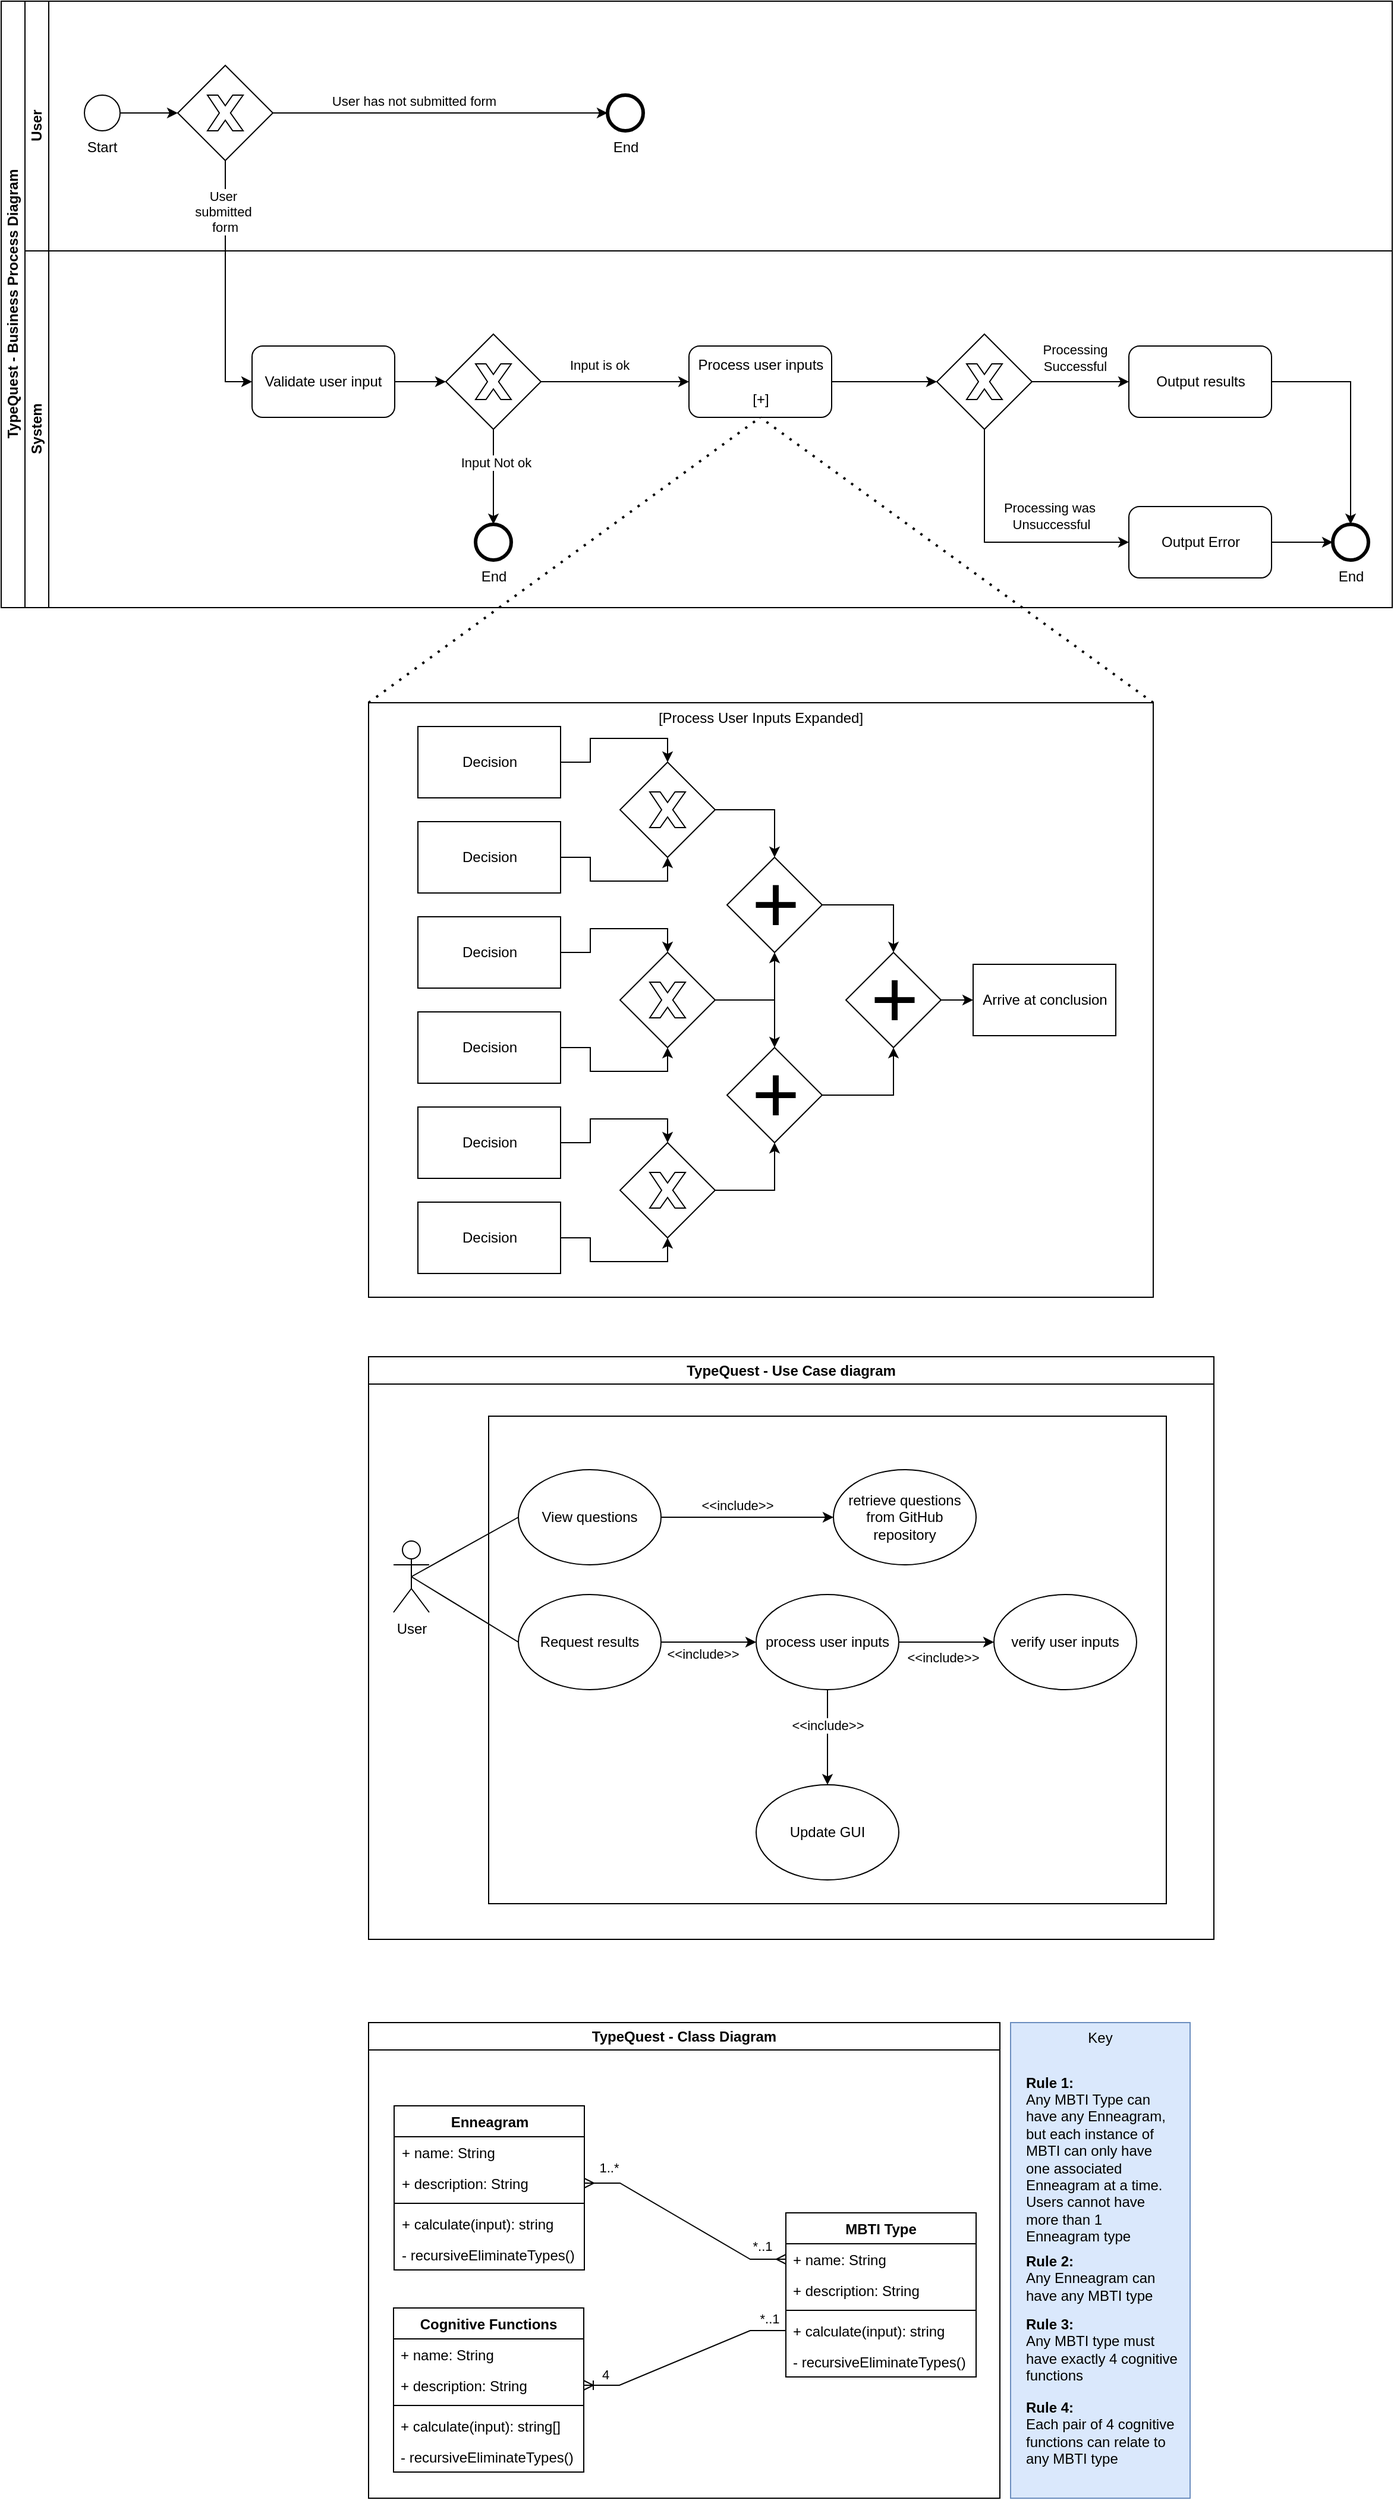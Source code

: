 <mxfile version="24.8.3">
  <diagram name="Page-1" id="dynuYBLnc_7g-2DghAgq">
    <mxGraphModel dx="1895" dy="1031" grid="1" gridSize="10" guides="1" tooltips="1" connect="1" arrows="1" fold="1" page="1" pageScale="1" pageWidth="827" pageHeight="1169" math="0" shadow="0">
      <root>
        <mxCell id="0" />
        <mxCell id="1" parent="0" />
        <mxCell id="n8brzZh167pFlXIu-bxO-152" value="&lt;div&gt;&lt;br&gt;&lt;/div&gt;" style="rounded=0;whiteSpace=wrap;html=1;" vertex="1" parent="1">
          <mxGeometry x="450" y="2000" width="570" height="410" as="geometry" />
        </mxCell>
        <mxCell id="n8brzZh167pFlXIu-bxO-62" value="TypeQuest - Business Process Diagram" style="swimlane;childLayout=stackLayout;resizeParent=1;resizeParentMax=0;horizontal=0;startSize=20;horizontalStack=0;html=1;" vertex="1" parent="1">
          <mxGeometry x="40" y="810" width="1170" height="510" as="geometry" />
        </mxCell>
        <mxCell id="n8brzZh167pFlXIu-bxO-63" value="User" style="swimlane;startSize=20;horizontal=0;html=1;" vertex="1" parent="n8brzZh167pFlXIu-bxO-62">
          <mxGeometry x="20" width="1150" height="210" as="geometry" />
        </mxCell>
        <mxCell id="n8brzZh167pFlXIu-bxO-73" style="edgeStyle=orthogonalEdgeStyle;rounded=0;orthogonalLoop=1;jettySize=auto;html=1;entryX=0;entryY=0.5;entryDx=0;entryDy=0;" edge="1" parent="n8brzZh167pFlXIu-bxO-63" source="n8brzZh167pFlXIu-bxO-66" target="n8brzZh167pFlXIu-bxO-68">
          <mxGeometry relative="1" as="geometry" />
        </mxCell>
        <mxCell id="n8brzZh167pFlXIu-bxO-66" value="&lt;div&gt;&lt;br&gt;&lt;/div&gt;&lt;div&gt;&lt;br&gt;&lt;/div&gt;&lt;div&gt;&lt;br&gt;&lt;/div&gt;&lt;div&gt;&lt;br&gt;&lt;/div&gt;&lt;div&gt;Start&lt;/div&gt;" style="ellipse;whiteSpace=wrap;html=1;aspect=fixed;perimeterSpacing=0;" vertex="1" parent="n8brzZh167pFlXIu-bxO-63">
          <mxGeometry x="50" y="79" width="30" height="30" as="geometry" />
        </mxCell>
        <mxCell id="n8brzZh167pFlXIu-bxO-70" value="" style="group" vertex="1" connectable="0" parent="n8brzZh167pFlXIu-bxO-63">
          <mxGeometry x="128.5" y="54" width="80" height="80" as="geometry" />
        </mxCell>
        <mxCell id="n8brzZh167pFlXIu-bxO-68" value="" style="rhombus;whiteSpace=wrap;html=1;" vertex="1" parent="n8brzZh167pFlXIu-bxO-70">
          <mxGeometry width="80" height="80" as="geometry" />
        </mxCell>
        <mxCell id="n8brzZh167pFlXIu-bxO-69" value="" style="verticalLabelPosition=bottom;verticalAlign=top;html=1;shape=mxgraph.basic.x" vertex="1" parent="n8brzZh167pFlXIu-bxO-70">
          <mxGeometry x="25" y="25" width="30" height="30" as="geometry" />
        </mxCell>
        <mxCell id="n8brzZh167pFlXIu-bxO-74" value="End" style="points=[[0.145,0.145,0],[0.5,0,0],[0.855,0.145,0],[1,0.5,0],[0.855,0.855,0],[0.5,1,0],[0.145,0.855,0],[0,0.5,0]];shape=mxgraph.bpmn.event;html=1;verticalLabelPosition=bottom;labelBackgroundColor=#ffffff;verticalAlign=top;align=center;perimeter=ellipsePerimeter;outlineConnect=0;aspect=fixed;outline=end;symbol=terminate2;" vertex="1" parent="n8brzZh167pFlXIu-bxO-63">
          <mxGeometry x="490" y="79" width="30" height="30" as="geometry" />
        </mxCell>
        <mxCell id="n8brzZh167pFlXIu-bxO-75" style="edgeStyle=orthogonalEdgeStyle;rounded=0;orthogonalLoop=1;jettySize=auto;html=1;entryX=0;entryY=0.5;entryDx=0;entryDy=0;entryPerimeter=0;" edge="1" parent="n8brzZh167pFlXIu-bxO-63" source="n8brzZh167pFlXIu-bxO-68" target="n8brzZh167pFlXIu-bxO-74">
          <mxGeometry relative="1" as="geometry" />
        </mxCell>
        <mxCell id="n8brzZh167pFlXIu-bxO-76" value="User has not submitted form" style="edgeLabel;html=1;align=center;verticalAlign=middle;resizable=0;points=[];" vertex="1" connectable="0" parent="n8brzZh167pFlXIu-bxO-75">
          <mxGeometry x="-0.807" y="3" relative="1" as="geometry">
            <mxPoint x="91" y="-7" as="offset" />
          </mxGeometry>
        </mxCell>
        <mxCell id="n8brzZh167pFlXIu-bxO-64" value="System" style="swimlane;startSize=20;horizontal=0;html=1;" vertex="1" parent="n8brzZh167pFlXIu-bxO-62">
          <mxGeometry x="20" y="210" width="1150" height="300" as="geometry" />
        </mxCell>
        <mxCell id="n8brzZh167pFlXIu-bxO-142" style="edgeStyle=orthogonalEdgeStyle;rounded=0;orthogonalLoop=1;jettySize=auto;html=1;entryX=0;entryY=0.5;entryDx=0;entryDy=0;" edge="1" parent="n8brzZh167pFlXIu-bxO-64" source="n8brzZh167pFlXIu-bxO-120" target="n8brzZh167pFlXIu-bxO-140">
          <mxGeometry relative="1" as="geometry" />
        </mxCell>
        <mxCell id="n8brzZh167pFlXIu-bxO-120" value="&lt;div&gt;Process user inputs&lt;/div&gt;&lt;div&gt;&lt;br&gt;&lt;/div&gt;&lt;div&gt;[+]&lt;/div&gt;" style="rounded=1;whiteSpace=wrap;html=1;" vertex="1" parent="n8brzZh167pFlXIu-bxO-64">
          <mxGeometry x="558.5" y="80" width="120" height="60" as="geometry" />
        </mxCell>
        <mxCell id="n8brzZh167pFlXIu-bxO-123" value="Output results" style="rounded=1;whiteSpace=wrap;html=1;" vertex="1" parent="n8brzZh167pFlXIu-bxO-64">
          <mxGeometry x="928.5" y="80" width="120" height="60" as="geometry" />
        </mxCell>
        <mxCell id="n8brzZh167pFlXIu-bxO-125" value="End" style="points=[[0.145,0.145,0],[0.5,0,0],[0.855,0.145,0],[1,0.5,0],[0.855,0.855,0],[0.5,1,0],[0.145,0.855,0],[0,0.5,0]];shape=mxgraph.bpmn.event;html=1;verticalLabelPosition=bottom;labelBackgroundColor=#ffffff;verticalAlign=top;align=center;perimeter=ellipsePerimeter;outlineConnect=0;aspect=fixed;outline=end;symbol=terminate2;" vertex="1" parent="n8brzZh167pFlXIu-bxO-64">
          <mxGeometry x="1100" y="230" width="30" height="30" as="geometry" />
        </mxCell>
        <mxCell id="n8brzZh167pFlXIu-bxO-126" style="edgeStyle=orthogonalEdgeStyle;rounded=0;orthogonalLoop=1;jettySize=auto;html=1;entryX=0.5;entryY=0;entryDx=0;entryDy=0;entryPerimeter=0;" edge="1" parent="n8brzZh167pFlXIu-bxO-64" source="n8brzZh167pFlXIu-bxO-123" target="n8brzZh167pFlXIu-bxO-125">
          <mxGeometry relative="1" as="geometry" />
        </mxCell>
        <mxCell id="n8brzZh167pFlXIu-bxO-132" style="edgeStyle=orthogonalEdgeStyle;rounded=0;orthogonalLoop=1;jettySize=auto;html=1;entryX=0;entryY=0.5;entryDx=0;entryDy=0;" edge="1" parent="n8brzZh167pFlXIu-bxO-64" source="n8brzZh167pFlXIu-bxO-128" target="n8brzZh167pFlXIu-bxO-130">
          <mxGeometry relative="1" as="geometry" />
        </mxCell>
        <mxCell id="n8brzZh167pFlXIu-bxO-128" value="Validate user input" style="rounded=1;whiteSpace=wrap;html=1;" vertex="1" parent="n8brzZh167pFlXIu-bxO-64">
          <mxGeometry x="191" y="80" width="120" height="60" as="geometry" />
        </mxCell>
        <mxCell id="n8brzZh167pFlXIu-bxO-129" value="" style="group" vertex="1" connectable="0" parent="n8brzZh167pFlXIu-bxO-64">
          <mxGeometry x="354" y="70" width="80" height="80" as="geometry" />
        </mxCell>
        <mxCell id="n8brzZh167pFlXIu-bxO-130" value="" style="rhombus;whiteSpace=wrap;html=1;" vertex="1" parent="n8brzZh167pFlXIu-bxO-129">
          <mxGeometry width="80" height="80" as="geometry" />
        </mxCell>
        <mxCell id="n8brzZh167pFlXIu-bxO-131" value="" style="verticalLabelPosition=bottom;verticalAlign=top;html=1;shape=mxgraph.basic.x" vertex="1" parent="n8brzZh167pFlXIu-bxO-129">
          <mxGeometry x="25" y="25" width="30" height="30" as="geometry" />
        </mxCell>
        <mxCell id="n8brzZh167pFlXIu-bxO-134" value="End" style="points=[[0.145,0.145,0],[0.5,0,0],[0.855,0.145,0],[1,0.5,0],[0.855,0.855,0],[0.5,1,0],[0.145,0.855,0],[0,0.5,0]];shape=mxgraph.bpmn.event;html=1;verticalLabelPosition=bottom;labelBackgroundColor=#ffffff;verticalAlign=top;align=center;perimeter=ellipsePerimeter;outlineConnect=0;aspect=fixed;outline=end;symbol=terminate2;" vertex="1" parent="n8brzZh167pFlXIu-bxO-64">
          <mxGeometry x="379" y="230" width="30" height="30" as="geometry" />
        </mxCell>
        <mxCell id="n8brzZh167pFlXIu-bxO-135" style="edgeStyle=orthogonalEdgeStyle;rounded=0;orthogonalLoop=1;jettySize=auto;html=1;entryX=0.5;entryY=0;entryDx=0;entryDy=0;entryPerimeter=0;" edge="1" parent="n8brzZh167pFlXIu-bxO-64" source="n8brzZh167pFlXIu-bxO-130" target="n8brzZh167pFlXIu-bxO-134">
          <mxGeometry relative="1" as="geometry" />
        </mxCell>
        <mxCell id="n8brzZh167pFlXIu-bxO-136" value="Input Not ok" style="edgeLabel;html=1;align=center;verticalAlign=middle;resizable=0;points=[];" vertex="1" connectable="0" parent="n8brzZh167pFlXIu-bxO-135">
          <mxGeometry x="-0.317" y="2" relative="1" as="geometry">
            <mxPoint as="offset" />
          </mxGeometry>
        </mxCell>
        <mxCell id="n8brzZh167pFlXIu-bxO-137" style="edgeStyle=orthogonalEdgeStyle;rounded=0;orthogonalLoop=1;jettySize=auto;html=1;entryX=0;entryY=0.5;entryDx=0;entryDy=0;" edge="1" parent="n8brzZh167pFlXIu-bxO-64" source="n8brzZh167pFlXIu-bxO-130" target="n8brzZh167pFlXIu-bxO-120">
          <mxGeometry relative="1" as="geometry" />
        </mxCell>
        <mxCell id="n8brzZh167pFlXIu-bxO-138" value="Input is ok" style="edgeLabel;html=1;align=center;verticalAlign=middle;resizable=0;points=[];" vertex="1" connectable="0" parent="n8brzZh167pFlXIu-bxO-137">
          <mxGeometry x="-0.532" y="-2" relative="1" as="geometry">
            <mxPoint x="20" y="-16" as="offset" />
          </mxGeometry>
        </mxCell>
        <mxCell id="n8brzZh167pFlXIu-bxO-139" value="" style="group" vertex="1" connectable="0" parent="n8brzZh167pFlXIu-bxO-64">
          <mxGeometry x="767" y="70" width="80" height="80" as="geometry" />
        </mxCell>
        <mxCell id="n8brzZh167pFlXIu-bxO-140" value="" style="rhombus;whiteSpace=wrap;html=1;" vertex="1" parent="n8brzZh167pFlXIu-bxO-139">
          <mxGeometry width="80" height="80" as="geometry" />
        </mxCell>
        <mxCell id="n8brzZh167pFlXIu-bxO-141" value="" style="verticalLabelPosition=bottom;verticalAlign=top;html=1;shape=mxgraph.basic.x" vertex="1" parent="n8brzZh167pFlXIu-bxO-139">
          <mxGeometry x="25" y="25" width="30" height="30" as="geometry" />
        </mxCell>
        <mxCell id="n8brzZh167pFlXIu-bxO-143" style="edgeStyle=orthogonalEdgeStyle;rounded=0;orthogonalLoop=1;jettySize=auto;html=1;entryX=0;entryY=0.5;entryDx=0;entryDy=0;" edge="1" parent="n8brzZh167pFlXIu-bxO-64" source="n8brzZh167pFlXIu-bxO-140" target="n8brzZh167pFlXIu-bxO-123">
          <mxGeometry relative="1" as="geometry" />
        </mxCell>
        <mxCell id="n8brzZh167pFlXIu-bxO-148" value="&lt;div&gt;Processing&lt;/div&gt;Successful" style="edgeLabel;html=1;align=center;verticalAlign=middle;resizable=0;points=[];" vertex="1" connectable="0" parent="n8brzZh167pFlXIu-bxO-143">
          <mxGeometry x="-0.194" relative="1" as="geometry">
            <mxPoint x="3" y="-20" as="offset" />
          </mxGeometry>
        </mxCell>
        <mxCell id="n8brzZh167pFlXIu-bxO-145" value="Output Error" style="rounded=1;whiteSpace=wrap;html=1;" vertex="1" parent="n8brzZh167pFlXIu-bxO-64">
          <mxGeometry x="928.5" y="215" width="120" height="60" as="geometry" />
        </mxCell>
        <mxCell id="n8brzZh167pFlXIu-bxO-146" style="edgeStyle=orthogonalEdgeStyle;rounded=0;orthogonalLoop=1;jettySize=auto;html=1;entryX=0;entryY=0.5;entryDx=0;entryDy=0;" edge="1" parent="n8brzZh167pFlXIu-bxO-64" source="n8brzZh167pFlXIu-bxO-140" target="n8brzZh167pFlXIu-bxO-145">
          <mxGeometry relative="1" as="geometry">
            <Array as="points">
              <mxPoint x="807" y="245" />
            </Array>
          </mxGeometry>
        </mxCell>
        <mxCell id="n8brzZh167pFlXIu-bxO-149" value="Processing was&amp;nbsp;&lt;div&gt;Unsuccessful&lt;/div&gt;" style="edgeLabel;html=1;align=center;verticalAlign=middle;resizable=0;points=[];" vertex="1" connectable="0" parent="n8brzZh167pFlXIu-bxO-146">
          <mxGeometry x="0.287" y="2" relative="1" as="geometry">
            <mxPoint x="11" y="-20" as="offset" />
          </mxGeometry>
        </mxCell>
        <mxCell id="n8brzZh167pFlXIu-bxO-147" style="edgeStyle=orthogonalEdgeStyle;rounded=0;orthogonalLoop=1;jettySize=auto;html=1;entryX=0;entryY=0.5;entryDx=0;entryDy=0;entryPerimeter=0;" edge="1" parent="n8brzZh167pFlXIu-bxO-64" source="n8brzZh167pFlXIu-bxO-145" target="n8brzZh167pFlXIu-bxO-125">
          <mxGeometry relative="1" as="geometry" />
        </mxCell>
        <mxCell id="n8brzZh167pFlXIu-bxO-121" style="edgeStyle=orthogonalEdgeStyle;rounded=0;orthogonalLoop=1;jettySize=auto;html=1;entryX=0;entryY=0.5;entryDx=0;entryDy=0;" edge="1" parent="n8brzZh167pFlXIu-bxO-62" source="n8brzZh167pFlXIu-bxO-68" target="n8brzZh167pFlXIu-bxO-128">
          <mxGeometry relative="1" as="geometry">
            <mxPoint x="180" y="340" as="targetPoint" />
          </mxGeometry>
        </mxCell>
        <mxCell id="n8brzZh167pFlXIu-bxO-122" value="User&amp;nbsp;&lt;div&gt;submitted&amp;nbsp;&lt;div&gt;form&lt;/div&gt;&lt;/div&gt;" style="edgeLabel;html=1;align=center;verticalAlign=middle;resizable=0;points=[];" vertex="1" connectable="0" parent="n8brzZh167pFlXIu-bxO-121">
          <mxGeometry x="-0.779" y="-1" relative="1" as="geometry">
            <mxPoint y="20" as="offset" />
          </mxGeometry>
        </mxCell>
        <mxCell id="n8brzZh167pFlXIu-bxO-78" value="" style="group" vertex="1" connectable="0" parent="1">
          <mxGeometry x="349" y="1400" width="660" height="500" as="geometry" />
        </mxCell>
        <mxCell id="n8brzZh167pFlXIu-bxO-79" value="&lt;div&gt;[Process User Inputs Expanded]&lt;/div&gt;&lt;div&gt;&lt;br&gt;&lt;/div&gt;&lt;div&gt;&lt;br&gt;&lt;/div&gt;&lt;div&gt;&lt;br&gt;&lt;/div&gt;&lt;div&gt;&lt;br&gt;&lt;/div&gt;&lt;div&gt;&lt;br&gt;&lt;/div&gt;&lt;div&gt;&lt;br&gt;&lt;/div&gt;&lt;div&gt;&lt;br&gt;&lt;/div&gt;&lt;div&gt;&lt;br&gt;&lt;/div&gt;&lt;div&gt;&lt;br&gt;&lt;/div&gt;&lt;div&gt;&lt;br&gt;&lt;/div&gt;&lt;div&gt;&lt;br&gt;&lt;/div&gt;&lt;div&gt;&lt;br&gt;&lt;/div&gt;&lt;div&gt;&lt;br&gt;&lt;/div&gt;&lt;div&gt;&lt;br&gt;&lt;/div&gt;&lt;div&gt;&lt;br&gt;&lt;/div&gt;&lt;div&gt;&lt;br&gt;&lt;/div&gt;&lt;div&gt;&lt;br&gt;&lt;/div&gt;&lt;div&gt;&lt;br&gt;&lt;/div&gt;&lt;div&gt;&lt;br&gt;&lt;/div&gt;&lt;div&gt;&lt;br&gt;&lt;/div&gt;&lt;div&gt;&lt;br&gt;&lt;/div&gt;&lt;div&gt;&lt;br&gt;&lt;/div&gt;&lt;div&gt;&lt;br&gt;&lt;/div&gt;&lt;div&gt;&lt;br&gt;&lt;/div&gt;&lt;div&gt;&lt;br&gt;&lt;/div&gt;&lt;div&gt;&lt;br&gt;&lt;/div&gt;&lt;div&gt;&lt;br&gt;&lt;/div&gt;&lt;div&gt;&lt;br&gt;&lt;/div&gt;&lt;div&gt;&lt;br&gt;&lt;/div&gt;&lt;div&gt;&lt;br&gt;&lt;/div&gt;&lt;div&gt;&lt;br&gt;&lt;/div&gt;&lt;div&gt;&lt;br&gt;&lt;/div&gt;&lt;div&gt;&lt;br&gt;&lt;/div&gt;" style="rounded=0;whiteSpace=wrap;html=1;" vertex="1" parent="n8brzZh167pFlXIu-bxO-78">
          <mxGeometry width="660" height="500" as="geometry" />
        </mxCell>
        <mxCell id="n8brzZh167pFlXIu-bxO-80" style="edgeStyle=orthogonalEdgeStyle;rounded=0;orthogonalLoop=1;jettySize=auto;html=1;entryX=0.5;entryY=0;entryDx=0;entryDy=0;" edge="1" parent="n8brzZh167pFlXIu-bxO-78" source="n8brzZh167pFlXIu-bxO-81" target="n8brzZh167pFlXIu-bxO-93">
          <mxGeometry relative="1" as="geometry" />
        </mxCell>
        <mxCell id="n8brzZh167pFlXIu-bxO-81" value="Decision" style="rounded=0;whiteSpace=wrap;html=1;" vertex="1" parent="n8brzZh167pFlXIu-bxO-78">
          <mxGeometry x="41.5" y="20" width="120" height="60" as="geometry" />
        </mxCell>
        <mxCell id="n8brzZh167pFlXIu-bxO-82" style="edgeStyle=orthogonalEdgeStyle;rounded=0;orthogonalLoop=1;jettySize=auto;html=1;entryX=0.5;entryY=1;entryDx=0;entryDy=0;" edge="1" parent="n8brzZh167pFlXIu-bxO-78" source="n8brzZh167pFlXIu-bxO-83" target="n8brzZh167pFlXIu-bxO-93">
          <mxGeometry relative="1" as="geometry" />
        </mxCell>
        <mxCell id="n8brzZh167pFlXIu-bxO-83" value="Decision" style="rounded=0;whiteSpace=wrap;html=1;" vertex="1" parent="n8brzZh167pFlXIu-bxO-78">
          <mxGeometry x="41.5" y="100" width="120" height="60" as="geometry" />
        </mxCell>
        <mxCell id="n8brzZh167pFlXIu-bxO-84" style="edgeStyle=orthogonalEdgeStyle;rounded=0;orthogonalLoop=1;jettySize=auto;html=1;entryX=0.5;entryY=0;entryDx=0;entryDy=0;" edge="1" parent="n8brzZh167pFlXIu-bxO-78" source="n8brzZh167pFlXIu-bxO-85" target="n8brzZh167pFlXIu-bxO-96">
          <mxGeometry relative="1" as="geometry" />
        </mxCell>
        <mxCell id="n8brzZh167pFlXIu-bxO-85" value="Decision" style="rounded=0;whiteSpace=wrap;html=1;" vertex="1" parent="n8brzZh167pFlXIu-bxO-78">
          <mxGeometry x="41.5" y="180" width="120" height="60" as="geometry" />
        </mxCell>
        <mxCell id="n8brzZh167pFlXIu-bxO-86" style="edgeStyle=orthogonalEdgeStyle;rounded=0;orthogonalLoop=1;jettySize=auto;html=1;entryX=0.5;entryY=1;entryDx=0;entryDy=0;" edge="1" parent="n8brzZh167pFlXIu-bxO-78" source="n8brzZh167pFlXIu-bxO-87" target="n8brzZh167pFlXIu-bxO-96">
          <mxGeometry relative="1" as="geometry" />
        </mxCell>
        <mxCell id="n8brzZh167pFlXIu-bxO-87" value="Decision" style="rounded=0;whiteSpace=wrap;html=1;" vertex="1" parent="n8brzZh167pFlXIu-bxO-78">
          <mxGeometry x="41.5" y="260" width="120" height="60" as="geometry" />
        </mxCell>
        <mxCell id="n8brzZh167pFlXIu-bxO-88" style="edgeStyle=orthogonalEdgeStyle;rounded=0;orthogonalLoop=1;jettySize=auto;html=1;entryX=0.5;entryY=0;entryDx=0;entryDy=0;" edge="1" parent="n8brzZh167pFlXIu-bxO-78" source="n8brzZh167pFlXIu-bxO-89" target="n8brzZh167pFlXIu-bxO-99">
          <mxGeometry relative="1" as="geometry" />
        </mxCell>
        <mxCell id="n8brzZh167pFlXIu-bxO-89" value="Decision" style="rounded=0;whiteSpace=wrap;html=1;" vertex="1" parent="n8brzZh167pFlXIu-bxO-78">
          <mxGeometry x="41.5" y="340" width="120" height="60" as="geometry" />
        </mxCell>
        <mxCell id="n8brzZh167pFlXIu-bxO-90" style="edgeStyle=orthogonalEdgeStyle;rounded=0;orthogonalLoop=1;jettySize=auto;html=1;entryX=0.5;entryY=1;entryDx=0;entryDy=0;" edge="1" parent="n8brzZh167pFlXIu-bxO-78" source="n8brzZh167pFlXIu-bxO-91" target="n8brzZh167pFlXIu-bxO-99">
          <mxGeometry relative="1" as="geometry" />
        </mxCell>
        <mxCell id="n8brzZh167pFlXIu-bxO-91" value="Decision" style="rounded=0;whiteSpace=wrap;html=1;" vertex="1" parent="n8brzZh167pFlXIu-bxO-78">
          <mxGeometry x="41.5" y="420" width="120" height="60" as="geometry" />
        </mxCell>
        <mxCell id="n8brzZh167pFlXIu-bxO-92" value="" style="group" vertex="1" connectable="0" parent="n8brzZh167pFlXIu-bxO-78">
          <mxGeometry x="211.5" y="50" width="80" height="80" as="geometry" />
        </mxCell>
        <mxCell id="n8brzZh167pFlXIu-bxO-93" value="" style="rhombus;whiteSpace=wrap;html=1;" vertex="1" parent="n8brzZh167pFlXIu-bxO-92">
          <mxGeometry width="80" height="80" as="geometry" />
        </mxCell>
        <mxCell id="n8brzZh167pFlXIu-bxO-94" value="" style="verticalLabelPosition=bottom;verticalAlign=top;html=1;shape=mxgraph.basic.x" vertex="1" parent="n8brzZh167pFlXIu-bxO-92">
          <mxGeometry x="25" y="25" width="30" height="30" as="geometry" />
        </mxCell>
        <mxCell id="n8brzZh167pFlXIu-bxO-95" value="" style="group" vertex="1" connectable="0" parent="n8brzZh167pFlXIu-bxO-78">
          <mxGeometry x="211.5" y="210" width="80" height="80" as="geometry" />
        </mxCell>
        <mxCell id="n8brzZh167pFlXIu-bxO-96" value="" style="rhombus;whiteSpace=wrap;html=1;" vertex="1" parent="n8brzZh167pFlXIu-bxO-95">
          <mxGeometry width="80" height="80" as="geometry" />
        </mxCell>
        <mxCell id="n8brzZh167pFlXIu-bxO-97" value="" style="verticalLabelPosition=bottom;verticalAlign=top;html=1;shape=mxgraph.basic.x" vertex="1" parent="n8brzZh167pFlXIu-bxO-95">
          <mxGeometry x="25" y="25" width="30" height="30" as="geometry" />
        </mxCell>
        <mxCell id="n8brzZh167pFlXIu-bxO-98" value="" style="group" vertex="1" connectable="0" parent="n8brzZh167pFlXIu-bxO-78">
          <mxGeometry x="211.5" y="370" width="80" height="80" as="geometry" />
        </mxCell>
        <mxCell id="n8brzZh167pFlXIu-bxO-99" value="" style="rhombus;whiteSpace=wrap;html=1;" vertex="1" parent="n8brzZh167pFlXIu-bxO-98">
          <mxGeometry width="80" height="80" as="geometry" />
        </mxCell>
        <mxCell id="n8brzZh167pFlXIu-bxO-100" value="" style="verticalLabelPosition=bottom;verticalAlign=top;html=1;shape=mxgraph.basic.x" vertex="1" parent="n8brzZh167pFlXIu-bxO-98">
          <mxGeometry x="25" y="25" width="30" height="30" as="geometry" />
        </mxCell>
        <mxCell id="n8brzZh167pFlXIu-bxO-101" value="" style="group" vertex="1" connectable="0" parent="n8brzZh167pFlXIu-bxO-78">
          <mxGeometry x="301.5" y="130" width="80" height="90" as="geometry" />
        </mxCell>
        <mxCell id="n8brzZh167pFlXIu-bxO-102" value="" style="rhombus;whiteSpace=wrap;html=1;" vertex="1" parent="n8brzZh167pFlXIu-bxO-101">
          <mxGeometry width="80" height="80" as="geometry" />
        </mxCell>
        <mxCell id="n8brzZh167pFlXIu-bxO-103" value="+" style="text;html=1;align=center;verticalAlign=middle;resizable=0;points=[];autosize=1;strokeColor=none;fillColor=none;fontSize=69;" vertex="1" parent="n8brzZh167pFlXIu-bxO-101">
          <mxGeometry x="10" y="-10" width="60" height="100" as="geometry" />
        </mxCell>
        <mxCell id="n8brzZh167pFlXIu-bxO-104" value="" style="group" vertex="1" connectable="0" parent="n8brzZh167pFlXIu-bxO-78">
          <mxGeometry x="301.5" y="290" width="80" height="95" as="geometry" />
        </mxCell>
        <mxCell id="n8brzZh167pFlXIu-bxO-105" value="" style="rhombus;whiteSpace=wrap;html=1;" vertex="1" parent="n8brzZh167pFlXIu-bxO-104">
          <mxGeometry width="80" height="80" as="geometry" />
        </mxCell>
        <mxCell id="n8brzZh167pFlXIu-bxO-106" value="+" style="text;html=1;align=center;verticalAlign=middle;resizable=0;points=[];autosize=1;strokeColor=none;fillColor=none;fontSize=69;" vertex="1" parent="n8brzZh167pFlXIu-bxO-104">
          <mxGeometry x="10" y="-10" width="60" height="100" as="geometry" />
        </mxCell>
        <mxCell id="n8brzZh167pFlXIu-bxO-107" style="edgeStyle=orthogonalEdgeStyle;rounded=0;orthogonalLoop=1;jettySize=auto;html=1;entryX=0.5;entryY=0;entryDx=0;entryDy=0;" edge="1" parent="n8brzZh167pFlXIu-bxO-78" source="n8brzZh167pFlXIu-bxO-93" target="n8brzZh167pFlXIu-bxO-102">
          <mxGeometry relative="1" as="geometry" />
        </mxCell>
        <mxCell id="n8brzZh167pFlXIu-bxO-108" style="edgeStyle=orthogonalEdgeStyle;rounded=0;orthogonalLoop=1;jettySize=auto;html=1;entryX=0.5;entryY=1;entryDx=0;entryDy=0;" edge="1" parent="n8brzZh167pFlXIu-bxO-78" source="n8brzZh167pFlXIu-bxO-96" target="n8brzZh167pFlXIu-bxO-102">
          <mxGeometry relative="1" as="geometry" />
        </mxCell>
        <mxCell id="n8brzZh167pFlXIu-bxO-109" style="edgeStyle=orthogonalEdgeStyle;rounded=0;orthogonalLoop=1;jettySize=auto;html=1;entryX=0.5;entryY=1;entryDx=0;entryDy=0;" edge="1" parent="n8brzZh167pFlXIu-bxO-78" source="n8brzZh167pFlXIu-bxO-99" target="n8brzZh167pFlXIu-bxO-105">
          <mxGeometry relative="1" as="geometry" />
        </mxCell>
        <mxCell id="n8brzZh167pFlXIu-bxO-110" style="edgeStyle=orthogonalEdgeStyle;rounded=0;orthogonalLoop=1;jettySize=auto;html=1;entryX=0.5;entryY=0;entryDx=0;entryDy=0;" edge="1" parent="n8brzZh167pFlXIu-bxO-78" source="n8brzZh167pFlXIu-bxO-96" target="n8brzZh167pFlXIu-bxO-105">
          <mxGeometry relative="1" as="geometry" />
        </mxCell>
        <mxCell id="n8brzZh167pFlXIu-bxO-111" value="" style="group" vertex="1" connectable="0" parent="n8brzZh167pFlXIu-bxO-78">
          <mxGeometry x="401.5" y="210" width="80" height="90" as="geometry" />
        </mxCell>
        <mxCell id="n8brzZh167pFlXIu-bxO-112" value="" style="rhombus;whiteSpace=wrap;html=1;" vertex="1" parent="n8brzZh167pFlXIu-bxO-111">
          <mxGeometry width="80" height="80" as="geometry" />
        </mxCell>
        <mxCell id="n8brzZh167pFlXIu-bxO-113" value="+" style="text;html=1;align=center;verticalAlign=middle;resizable=0;points=[];autosize=1;strokeColor=none;fillColor=none;fontSize=69;" vertex="1" parent="n8brzZh167pFlXIu-bxO-111">
          <mxGeometry x="10" y="-10" width="60" height="100" as="geometry" />
        </mxCell>
        <mxCell id="n8brzZh167pFlXIu-bxO-114" style="edgeStyle=orthogonalEdgeStyle;rounded=0;orthogonalLoop=1;jettySize=auto;html=1;entryX=0.5;entryY=0;entryDx=0;entryDy=0;" edge="1" parent="n8brzZh167pFlXIu-bxO-78" source="n8brzZh167pFlXIu-bxO-102" target="n8brzZh167pFlXIu-bxO-112">
          <mxGeometry relative="1" as="geometry" />
        </mxCell>
        <mxCell id="n8brzZh167pFlXIu-bxO-115" style="edgeStyle=orthogonalEdgeStyle;rounded=0;orthogonalLoop=1;jettySize=auto;html=1;entryX=0.5;entryY=1;entryDx=0;entryDy=0;" edge="1" parent="n8brzZh167pFlXIu-bxO-78" source="n8brzZh167pFlXIu-bxO-105" target="n8brzZh167pFlXIu-bxO-112">
          <mxGeometry relative="1" as="geometry" />
        </mxCell>
        <mxCell id="n8brzZh167pFlXIu-bxO-116" value="Arrive at conclusion" style="rounded=0;whiteSpace=wrap;html=1;" vertex="1" parent="n8brzZh167pFlXIu-bxO-78">
          <mxGeometry x="508.5" y="220" width="120" height="60" as="geometry" />
        </mxCell>
        <mxCell id="n8brzZh167pFlXIu-bxO-117" value="" style="endArrow=classic;html=1;rounded=0;exitX=1;exitY=0.5;exitDx=0;exitDy=0;entryX=0;entryY=0.5;entryDx=0;entryDy=0;" edge="1" parent="n8brzZh167pFlXIu-bxO-78" source="n8brzZh167pFlXIu-bxO-112" target="n8brzZh167pFlXIu-bxO-116">
          <mxGeometry width="50" height="50" relative="1" as="geometry">
            <mxPoint x="371.5" y="310" as="sourcePoint" />
            <mxPoint x="421.5" y="260" as="targetPoint" />
          </mxGeometry>
        </mxCell>
        <mxCell id="n8brzZh167pFlXIu-bxO-118" value="" style="endArrow=none;dashed=1;html=1;dashPattern=1 3;strokeWidth=2;rounded=0;exitX=0;exitY=0;exitDx=0;exitDy=0;entryX=0.5;entryY=1;entryDx=0;entryDy=0;" edge="1" parent="1" source="n8brzZh167pFlXIu-bxO-79" target="n8brzZh167pFlXIu-bxO-120">
          <mxGeometry width="50" height="50" relative="1" as="geometry">
            <mxPoint x="430" y="1750" as="sourcePoint" />
            <mxPoint x="400" y="1470" as="targetPoint" />
          </mxGeometry>
        </mxCell>
        <mxCell id="n8brzZh167pFlXIu-bxO-119" value="" style="endArrow=none;dashed=1;html=1;dashPattern=1 3;strokeWidth=2;rounded=0;exitX=1;exitY=0;exitDx=0;exitDy=0;entryX=0.5;entryY=1;entryDx=0;entryDy=0;" edge="1" parent="1" source="n8brzZh167pFlXIu-bxO-79" target="n8brzZh167pFlXIu-bxO-120">
          <mxGeometry width="50" height="50" relative="1" as="geometry">
            <mxPoint x="430" y="1750" as="sourcePoint" />
            <mxPoint x="400" y="1470" as="targetPoint" />
          </mxGeometry>
        </mxCell>
        <mxCell id="n8brzZh167pFlXIu-bxO-151" value="TypeQuest - Use Case diagram" style="swimlane;whiteSpace=wrap;html=1;" vertex="1" parent="1">
          <mxGeometry x="349" y="1950" width="711" height="490" as="geometry" />
        </mxCell>
        <mxCell id="n8brzZh167pFlXIu-bxO-154" value="User" style="shape=umlActor;verticalLabelPosition=bottom;verticalAlign=top;html=1;outlineConnect=0;" vertex="1" parent="n8brzZh167pFlXIu-bxO-151">
          <mxGeometry x="21" y="155" width="30" height="60" as="geometry" />
        </mxCell>
        <mxCell id="n8brzZh167pFlXIu-bxO-158" value="retrieve questions from GitHub repository" style="ellipse;whiteSpace=wrap;html=1;" vertex="1" parent="n8brzZh167pFlXIu-bxO-151">
          <mxGeometry x="391" y="95" width="120" height="80" as="geometry" />
        </mxCell>
        <mxCell id="n8brzZh167pFlXIu-bxO-164" value="" style="edgeStyle=orthogonalEdgeStyle;rounded=0;orthogonalLoop=1;jettySize=auto;html=1;" edge="1" parent="n8brzZh167pFlXIu-bxO-151" source="n8brzZh167pFlXIu-bxO-161" target="n8brzZh167pFlXIu-bxO-163">
          <mxGeometry relative="1" as="geometry" />
        </mxCell>
        <mxCell id="n8brzZh167pFlXIu-bxO-168" value="" style="edgeStyle=orthogonalEdgeStyle;rounded=0;orthogonalLoop=1;jettySize=auto;html=1;" edge="1" parent="n8brzZh167pFlXIu-bxO-151" source="n8brzZh167pFlXIu-bxO-161" target="n8brzZh167pFlXIu-bxO-167">
          <mxGeometry relative="1" as="geometry" />
        </mxCell>
        <mxCell id="n8brzZh167pFlXIu-bxO-161" value="process user inputs" style="ellipse;whiteSpace=wrap;html=1;" vertex="1" parent="n8brzZh167pFlXIu-bxO-151">
          <mxGeometry x="326" y="200" width="120" height="80" as="geometry" />
        </mxCell>
        <mxCell id="n8brzZh167pFlXIu-bxO-163" value="verify user inputs" style="ellipse;whiteSpace=wrap;html=1;" vertex="1" parent="n8brzZh167pFlXIu-bxO-151">
          <mxGeometry x="526" y="200" width="120" height="80" as="geometry" />
        </mxCell>
        <mxCell id="n8brzZh167pFlXIu-bxO-167" value="Update GUI" style="ellipse;whiteSpace=wrap;html=1;" vertex="1" parent="n8brzZh167pFlXIu-bxO-151">
          <mxGeometry x="326" y="360" width="120" height="80" as="geometry" />
        </mxCell>
        <mxCell id="n8brzZh167pFlXIu-bxO-166" value="&amp;lt;&amp;lt;include&amp;gt;&amp;gt;" style="edgeLabel;html=1;align=center;verticalAlign=middle;resizable=0;points=[];" vertex="1" connectable="0" parent="n8brzZh167pFlXIu-bxO-151">
          <mxGeometry x="481.997" y="257" as="geometry">
            <mxPoint x="1" y="-4" as="offset" />
          </mxGeometry>
        </mxCell>
        <mxCell id="n8brzZh167pFlXIu-bxO-165" value="&amp;lt;&amp;lt;include&amp;gt;&amp;gt;" style="edgeLabel;html=1;align=center;verticalAlign=middle;resizable=0;points=[];" vertex="1" connectable="0" parent="n8brzZh167pFlXIu-bxO-151">
          <mxGeometry x="280.997" y="250" as="geometry" />
        </mxCell>
        <mxCell id="n8brzZh167pFlXIu-bxO-169" value="&amp;lt;&amp;lt;include&amp;gt;&amp;gt;" style="edgeLabel;html=1;align=center;verticalAlign=middle;resizable=0;points=[];" vertex="1" connectable="0" parent="n8brzZh167pFlXIu-bxO-151">
          <mxGeometry x="385.997" y="310" as="geometry" />
        </mxCell>
        <mxCell id="n8brzZh167pFlXIu-bxO-159" value="" style="edgeStyle=orthogonalEdgeStyle;rounded=0;orthogonalLoop=1;jettySize=auto;html=1;" edge="1" parent="1" source="n8brzZh167pFlXIu-bxO-153" target="n8brzZh167pFlXIu-bxO-158">
          <mxGeometry relative="1" as="geometry" />
        </mxCell>
        <mxCell id="n8brzZh167pFlXIu-bxO-160" value="&amp;lt;&amp;lt;include&amp;gt;&amp;gt;" style="edgeLabel;html=1;align=center;verticalAlign=middle;resizable=0;points=[];" vertex="1" connectable="0" parent="n8brzZh167pFlXIu-bxO-159">
          <mxGeometry x="-0.267" relative="1" as="geometry">
            <mxPoint x="11" y="-10" as="offset" />
          </mxGeometry>
        </mxCell>
        <mxCell id="n8brzZh167pFlXIu-bxO-153" value="View questions" style="ellipse;whiteSpace=wrap;html=1;" vertex="1" parent="1">
          <mxGeometry x="475" y="2045" width="120" height="80" as="geometry" />
        </mxCell>
        <mxCell id="n8brzZh167pFlXIu-bxO-162" value="" style="edgeStyle=orthogonalEdgeStyle;rounded=0;orthogonalLoop=1;jettySize=auto;html=1;" edge="1" parent="1" source="n8brzZh167pFlXIu-bxO-156" target="n8brzZh167pFlXIu-bxO-161">
          <mxGeometry relative="1" as="geometry" />
        </mxCell>
        <mxCell id="n8brzZh167pFlXIu-bxO-156" value="Request results" style="ellipse;whiteSpace=wrap;html=1;" vertex="1" parent="1">
          <mxGeometry x="475" y="2150" width="120" height="80" as="geometry" />
        </mxCell>
        <mxCell id="n8brzZh167pFlXIu-bxO-170" value="" style="endArrow=none;html=1;rounded=0;exitX=0.5;exitY=0.5;exitDx=0;exitDy=0;exitPerimeter=0;entryX=0;entryY=0.5;entryDx=0;entryDy=0;" edge="1" parent="1" source="n8brzZh167pFlXIu-bxO-154" target="n8brzZh167pFlXIu-bxO-156">
          <mxGeometry width="50" height="50" relative="1" as="geometry">
            <mxPoint x="630" y="2310" as="sourcePoint" />
            <mxPoint x="680" y="2260" as="targetPoint" />
          </mxGeometry>
        </mxCell>
        <mxCell id="n8brzZh167pFlXIu-bxO-171" value="" style="endArrow=none;html=1;rounded=0;exitX=0.5;exitY=0.5;exitDx=0;exitDy=0;exitPerimeter=0;entryX=0;entryY=0.5;entryDx=0;entryDy=0;" edge="1" parent="1" source="n8brzZh167pFlXIu-bxO-154" target="n8brzZh167pFlXIu-bxO-153">
          <mxGeometry width="50" height="50" relative="1" as="geometry">
            <mxPoint x="640" y="2320" as="sourcePoint" />
            <mxPoint x="690" y="2270" as="targetPoint" />
          </mxGeometry>
        </mxCell>
        <mxCell id="n8brzZh167pFlXIu-bxO-172" value="TypeQuest - Class Diagram" style="swimlane;whiteSpace=wrap;html=1;" vertex="1" parent="1">
          <mxGeometry x="349" y="2510" width="531" height="400" as="geometry" />
        </mxCell>
        <mxCell id="n8brzZh167pFlXIu-bxO-173" value="Enneagram" style="swimlane;fontStyle=1;align=center;verticalAlign=top;childLayout=stackLayout;horizontal=1;startSize=26;horizontalStack=0;resizeParent=1;resizeParentMax=0;resizeLast=0;collapsible=1;marginBottom=0;whiteSpace=wrap;html=1;" vertex="1" parent="n8brzZh167pFlXIu-bxO-172">
          <mxGeometry x="21.5" y="70" width="160" height="138" as="geometry" />
        </mxCell>
        <mxCell id="n8brzZh167pFlXIu-bxO-179" value="+ name: String" style="text;strokeColor=none;fillColor=none;align=left;verticalAlign=top;spacingLeft=4;spacingRight=4;overflow=hidden;rotatable=0;points=[[0,0.5],[1,0.5]];portConstraint=eastwest;whiteSpace=wrap;html=1;" vertex="1" parent="n8brzZh167pFlXIu-bxO-173">
          <mxGeometry y="26" width="160" height="26" as="geometry" />
        </mxCell>
        <mxCell id="n8brzZh167pFlXIu-bxO-174" value="+ description: String" style="text;strokeColor=none;fillColor=none;align=left;verticalAlign=top;spacingLeft=4;spacingRight=4;overflow=hidden;rotatable=0;points=[[0,0.5],[1,0.5]];portConstraint=eastwest;whiteSpace=wrap;html=1;" vertex="1" parent="n8brzZh167pFlXIu-bxO-173">
          <mxGeometry y="52" width="160" height="26" as="geometry" />
        </mxCell>
        <mxCell id="n8brzZh167pFlXIu-bxO-175" value="" style="line;strokeWidth=1;fillColor=none;align=left;verticalAlign=middle;spacingTop=-1;spacingLeft=3;spacingRight=3;rotatable=0;labelPosition=right;points=[];portConstraint=eastwest;strokeColor=inherit;" vertex="1" parent="n8brzZh167pFlXIu-bxO-173">
          <mxGeometry y="78" width="160" height="8" as="geometry" />
        </mxCell>
        <mxCell id="n8brzZh167pFlXIu-bxO-202" value="+ calculate(input): string" style="text;strokeColor=none;fillColor=none;align=left;verticalAlign=top;spacingLeft=4;spacingRight=4;overflow=hidden;rotatable=0;points=[[0,0.5],[1,0.5]];portConstraint=eastwest;whiteSpace=wrap;html=1;" vertex="1" parent="n8brzZh167pFlXIu-bxO-173">
          <mxGeometry y="86" width="160" height="26" as="geometry" />
        </mxCell>
        <mxCell id="n8brzZh167pFlXIu-bxO-176" value="- recursiveEliminateTypes()" style="text;strokeColor=none;fillColor=none;align=left;verticalAlign=top;spacingLeft=4;spacingRight=4;overflow=hidden;rotatable=0;points=[[0,0.5],[1,0.5]];portConstraint=eastwest;whiteSpace=wrap;html=1;" vertex="1" parent="n8brzZh167pFlXIu-bxO-173">
          <mxGeometry y="112" width="160" height="26" as="geometry" />
        </mxCell>
        <mxCell id="n8brzZh167pFlXIu-bxO-180" value="MBTI Type" style="swimlane;fontStyle=1;align=center;verticalAlign=top;childLayout=stackLayout;horizontal=1;startSize=26;horizontalStack=0;resizeParent=1;resizeParentMax=0;resizeLast=0;collapsible=1;marginBottom=0;whiteSpace=wrap;html=1;" vertex="1" parent="n8brzZh167pFlXIu-bxO-172">
          <mxGeometry x="351" y="160" width="160" height="138" as="geometry" />
        </mxCell>
        <mxCell id="n8brzZh167pFlXIu-bxO-181" value="+ name: String" style="text;strokeColor=none;fillColor=none;align=left;verticalAlign=top;spacingLeft=4;spacingRight=4;overflow=hidden;rotatable=0;points=[[0,0.5],[1,0.5]];portConstraint=eastwest;whiteSpace=wrap;html=1;" vertex="1" parent="n8brzZh167pFlXIu-bxO-180">
          <mxGeometry y="26" width="160" height="26" as="geometry" />
        </mxCell>
        <mxCell id="n8brzZh167pFlXIu-bxO-182" value="+ description: String" style="text;strokeColor=none;fillColor=none;align=left;verticalAlign=top;spacingLeft=4;spacingRight=4;overflow=hidden;rotatable=0;points=[[0,0.5],[1,0.5]];portConstraint=eastwest;whiteSpace=wrap;html=1;" vertex="1" parent="n8brzZh167pFlXIu-bxO-180">
          <mxGeometry y="52" width="160" height="26" as="geometry" />
        </mxCell>
        <mxCell id="n8brzZh167pFlXIu-bxO-183" value="" style="line;strokeWidth=1;fillColor=none;align=left;verticalAlign=middle;spacingTop=-1;spacingLeft=3;spacingRight=3;rotatable=0;labelPosition=right;points=[];portConstraint=eastwest;strokeColor=inherit;" vertex="1" parent="n8brzZh167pFlXIu-bxO-180">
          <mxGeometry y="78" width="160" height="8" as="geometry" />
        </mxCell>
        <mxCell id="n8brzZh167pFlXIu-bxO-205" value="+ calculate(input): string" style="text;strokeColor=none;fillColor=none;align=left;verticalAlign=top;spacingLeft=4;spacingRight=4;overflow=hidden;rotatable=0;points=[[0,0.5],[1,0.5]];portConstraint=eastwest;whiteSpace=wrap;html=1;" vertex="1" parent="n8brzZh167pFlXIu-bxO-180">
          <mxGeometry y="86" width="160" height="26" as="geometry" />
        </mxCell>
        <mxCell id="n8brzZh167pFlXIu-bxO-184" value="- recursiveEliminateTypes()" style="text;strokeColor=none;fillColor=none;align=left;verticalAlign=top;spacingLeft=4;spacingRight=4;overflow=hidden;rotatable=0;points=[[0,0.5],[1,0.5]];portConstraint=eastwest;whiteSpace=wrap;html=1;" vertex="1" parent="n8brzZh167pFlXIu-bxO-180">
          <mxGeometry y="112" width="160" height="26" as="geometry" />
        </mxCell>
        <mxCell id="n8brzZh167pFlXIu-bxO-186" value="Cognitive Functions" style="swimlane;fontStyle=1;align=center;verticalAlign=top;childLayout=stackLayout;horizontal=1;startSize=26;horizontalStack=0;resizeParent=1;resizeParentMax=0;resizeLast=0;collapsible=1;marginBottom=0;whiteSpace=wrap;html=1;" vertex="1" parent="n8brzZh167pFlXIu-bxO-172">
          <mxGeometry x="21" y="240" width="160" height="138" as="geometry" />
        </mxCell>
        <mxCell id="n8brzZh167pFlXIu-bxO-187" value="+ name: String" style="text;strokeColor=none;fillColor=none;align=left;verticalAlign=top;spacingLeft=4;spacingRight=4;overflow=hidden;rotatable=0;points=[[0,0.5],[1,0.5]];portConstraint=eastwest;whiteSpace=wrap;html=1;" vertex="1" parent="n8brzZh167pFlXIu-bxO-186">
          <mxGeometry y="26" width="160" height="26" as="geometry" />
        </mxCell>
        <mxCell id="n8brzZh167pFlXIu-bxO-188" value="+ description: String" style="text;strokeColor=none;fillColor=none;align=left;verticalAlign=top;spacingLeft=4;spacingRight=4;overflow=hidden;rotatable=0;points=[[0,0.5],[1,0.5]];portConstraint=eastwest;whiteSpace=wrap;html=1;" vertex="1" parent="n8brzZh167pFlXIu-bxO-186">
          <mxGeometry y="52" width="160" height="26" as="geometry" />
        </mxCell>
        <mxCell id="n8brzZh167pFlXIu-bxO-189" value="" style="line;strokeWidth=1;fillColor=none;align=left;verticalAlign=middle;spacingTop=-1;spacingLeft=3;spacingRight=3;rotatable=0;labelPosition=right;points=[];portConstraint=eastwest;strokeColor=inherit;" vertex="1" parent="n8brzZh167pFlXIu-bxO-186">
          <mxGeometry y="78" width="160" height="8" as="geometry" />
        </mxCell>
        <mxCell id="n8brzZh167pFlXIu-bxO-204" value="+ calculate(input): string[]" style="text;strokeColor=none;fillColor=none;align=left;verticalAlign=top;spacingLeft=4;spacingRight=4;overflow=hidden;rotatable=0;points=[[0,0.5],[1,0.5]];portConstraint=eastwest;whiteSpace=wrap;html=1;" vertex="1" parent="n8brzZh167pFlXIu-bxO-186">
          <mxGeometry y="86" width="160" height="26" as="geometry" />
        </mxCell>
        <mxCell id="n8brzZh167pFlXIu-bxO-190" value="- recursiveEliminateTypes()" style="text;strokeColor=none;fillColor=none;align=left;verticalAlign=top;spacingLeft=4;spacingRight=4;overflow=hidden;rotatable=0;points=[[0,0.5],[1,0.5]];portConstraint=eastwest;whiteSpace=wrap;html=1;" vertex="1" parent="n8brzZh167pFlXIu-bxO-186">
          <mxGeometry y="112" width="160" height="26" as="geometry" />
        </mxCell>
        <mxCell id="n8brzZh167pFlXIu-bxO-192" value="" style="edgeStyle=entityRelationEdgeStyle;fontSize=12;html=1;endArrow=ERoneToMany;rounded=0;exitX=0;exitY=0.5;exitDx=0;exitDy=0;entryX=1;entryY=0.5;entryDx=0;entryDy=0;" edge="1" parent="n8brzZh167pFlXIu-bxO-172" source="n8brzZh167pFlXIu-bxO-205" target="n8brzZh167pFlXIu-bxO-188">
          <mxGeometry width="100" height="100" relative="1" as="geometry">
            <mxPoint x="301" y="160" as="sourcePoint" />
            <mxPoint x="401" y="60" as="targetPoint" />
          </mxGeometry>
        </mxCell>
        <mxCell id="n8brzZh167pFlXIu-bxO-193" value="*..1" style="edgeLabel;html=1;align=center;verticalAlign=middle;resizable=0;points=[];" vertex="1" connectable="0" parent="n8brzZh167pFlXIu-bxO-192">
          <mxGeometry x="-0.846" relative="1" as="geometry">
            <mxPoint y="-10" as="offset" />
          </mxGeometry>
        </mxCell>
        <mxCell id="n8brzZh167pFlXIu-bxO-197" value="4" style="edgeLabel;html=1;align=center;verticalAlign=middle;resizable=0;points=[];" vertex="1" connectable="0" parent="n8brzZh167pFlXIu-bxO-192">
          <mxGeometry x="0.82" y="-5" relative="1" as="geometry">
            <mxPoint x="2" y="-4" as="offset" />
          </mxGeometry>
        </mxCell>
        <mxCell id="n8brzZh167pFlXIu-bxO-214" value="" style="edgeStyle=entityRelationEdgeStyle;fontSize=12;html=1;endArrow=ERmany;startArrow=ERmany;rounded=0;exitX=1;exitY=0.5;exitDx=0;exitDy=0;entryX=0;entryY=0.5;entryDx=0;entryDy=0;" edge="1" parent="n8brzZh167pFlXIu-bxO-172" source="n8brzZh167pFlXIu-bxO-174" target="n8brzZh167pFlXIu-bxO-181">
          <mxGeometry width="100" height="100" relative="1" as="geometry">
            <mxPoint x="311" y="220" as="sourcePoint" />
            <mxPoint x="411" y="120" as="targetPoint" />
          </mxGeometry>
        </mxCell>
        <mxCell id="n8brzZh167pFlXIu-bxO-215" value="1..*" style="edgeLabel;html=1;align=center;verticalAlign=middle;resizable=0;points=[];" vertex="1" connectable="0" parent="n8brzZh167pFlXIu-bxO-214">
          <mxGeometry x="-0.784" y="3" relative="1" as="geometry">
            <mxPoint y="-10" as="offset" />
          </mxGeometry>
        </mxCell>
        <mxCell id="n8brzZh167pFlXIu-bxO-216" value="*..1" style="edgeLabel;html=1;align=center;verticalAlign=middle;resizable=0;points=[];" vertex="1" connectable="0" parent="n8brzZh167pFlXIu-bxO-214">
          <mxGeometry x="0.79" y="1" relative="1" as="geometry">
            <mxPoint y="-10" as="offset" />
          </mxGeometry>
        </mxCell>
        <mxCell id="n8brzZh167pFlXIu-bxO-206" value="&lt;div&gt;Key&lt;/div&gt;&lt;div&gt;&lt;br&gt;&lt;/div&gt;&lt;div&gt;&lt;br&gt;&lt;/div&gt;&lt;div&gt;&lt;br&gt;&lt;/div&gt;&lt;div&gt;&lt;br&gt;&lt;/div&gt;&lt;div&gt;&lt;br&gt;&lt;/div&gt;&lt;div&gt;&lt;br&gt;&lt;/div&gt;&lt;div&gt;&lt;br&gt;&lt;/div&gt;&lt;div&gt;&lt;br&gt;&lt;/div&gt;&lt;div&gt;&lt;br&gt;&lt;/div&gt;&lt;div&gt;&lt;br&gt;&lt;/div&gt;&lt;div&gt;&lt;br&gt;&lt;/div&gt;&lt;div&gt;&lt;br&gt;&lt;/div&gt;&lt;div&gt;&lt;br&gt;&lt;/div&gt;&lt;div&gt;&lt;br&gt;&lt;/div&gt;&lt;div&gt;&lt;br&gt;&lt;/div&gt;&lt;div&gt;&lt;br&gt;&lt;/div&gt;&lt;div&gt;&lt;br&gt;&lt;/div&gt;&lt;div&gt;&lt;br&gt;&lt;/div&gt;&lt;div&gt;&lt;br&gt;&lt;/div&gt;&lt;div&gt;&lt;br&gt;&lt;/div&gt;&lt;div&gt;&lt;br&gt;&lt;/div&gt;&lt;div&gt;&lt;br&gt;&lt;/div&gt;&lt;div&gt;&lt;br&gt;&lt;/div&gt;&lt;div&gt;&lt;br&gt;&lt;/div&gt;&lt;div&gt;&lt;br&gt;&lt;/div&gt;&lt;div&gt;&lt;br&gt;&lt;/div&gt;" style="rounded=0;whiteSpace=wrap;html=1;fillColor=#dae8fc;strokeColor=#6c8ebf;" vertex="1" parent="1">
          <mxGeometry x="889" y="2510" width="151" height="400" as="geometry" />
        </mxCell>
        <mxCell id="n8brzZh167pFlXIu-bxO-207" value="&lt;b&gt;Rule 1:&lt;/b&gt;&amp;nbsp;&lt;div&gt;Any MBTI Type can have any Enneagram, but each instance of MBTI can only have one associated Enneagram at a time. Users cannot have more than 1 Enneagram type&lt;/div&gt;" style="text;html=1;align=left;verticalAlign=middle;whiteSpace=wrap;rounded=0;" vertex="1" parent="1">
          <mxGeometry x="900" y="2610" width="130" height="30" as="geometry" />
        </mxCell>
        <mxCell id="n8brzZh167pFlXIu-bxO-218" value="&lt;b&gt;Rule 2:&amp;nbsp;&lt;/b&gt;&lt;div&gt;Any Enneagram can have any MBTI type&lt;/div&gt;" style="text;html=1;align=left;verticalAlign=middle;whiteSpace=wrap;rounded=0;" vertex="1" parent="1">
          <mxGeometry x="900" y="2710" width="130" height="30" as="geometry" />
        </mxCell>
        <mxCell id="n8brzZh167pFlXIu-bxO-219" value="&lt;b&gt;Rule 3:&amp;nbsp;&lt;/b&gt;&lt;div&gt;Any MBTI type must have exactly 4 cognitive functions&lt;/div&gt;" style="text;html=1;align=left;verticalAlign=middle;whiteSpace=wrap;rounded=0;fontStyle=0" vertex="1" parent="1">
          <mxGeometry x="900" y="2770" width="130" height="30" as="geometry" />
        </mxCell>
        <mxCell id="n8brzZh167pFlXIu-bxO-220" value="&lt;b&gt;Rule 4:&amp;nbsp;&lt;/b&gt;&lt;div&gt;Each pair of 4 cognitive functions can relate to any MBTI type&lt;/div&gt;" style="text;html=1;align=left;verticalAlign=middle;whiteSpace=wrap;rounded=0;fontStyle=0" vertex="1" parent="1">
          <mxGeometry x="900" y="2840" width="130" height="30" as="geometry" />
        </mxCell>
      </root>
    </mxGraphModel>
  </diagram>
</mxfile>
